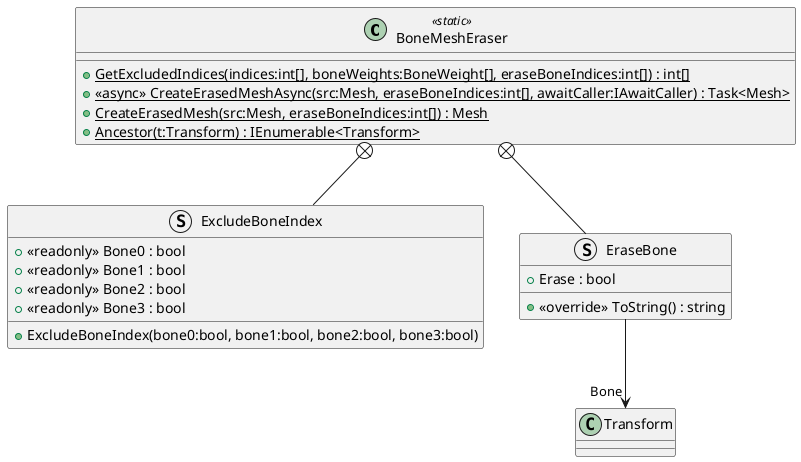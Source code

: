 @startuml
class BoneMeshEraser <<static>> {
    + {static} GetExcludedIndices(indices:int[], boneWeights:BoneWeight[], eraseBoneIndices:int[]) : int[]
    + {static} <<async>> CreateErasedMeshAsync(src:Mesh, eraseBoneIndices:int[], awaitCaller:IAwaitCaller) : Task<Mesh>
    + {static} CreateErasedMesh(src:Mesh, eraseBoneIndices:int[]) : Mesh
    + {static} Ancestor(t:Transform) : IEnumerable<Transform>
}
struct ExcludeBoneIndex {
    + <<readonly>> Bone0 : bool
    + <<readonly>> Bone1 : bool
    + <<readonly>> Bone2 : bool
    + <<readonly>> Bone3 : bool
    + ExcludeBoneIndex(bone0:bool, bone1:bool, bone2:bool, bone3:bool)
}
struct EraseBone {
    + Erase : bool
    + <<override>> ToString() : string
}
BoneMeshEraser +-- ExcludeBoneIndex
BoneMeshEraser +-- EraseBone
EraseBone --> "Bone" Transform
@enduml
